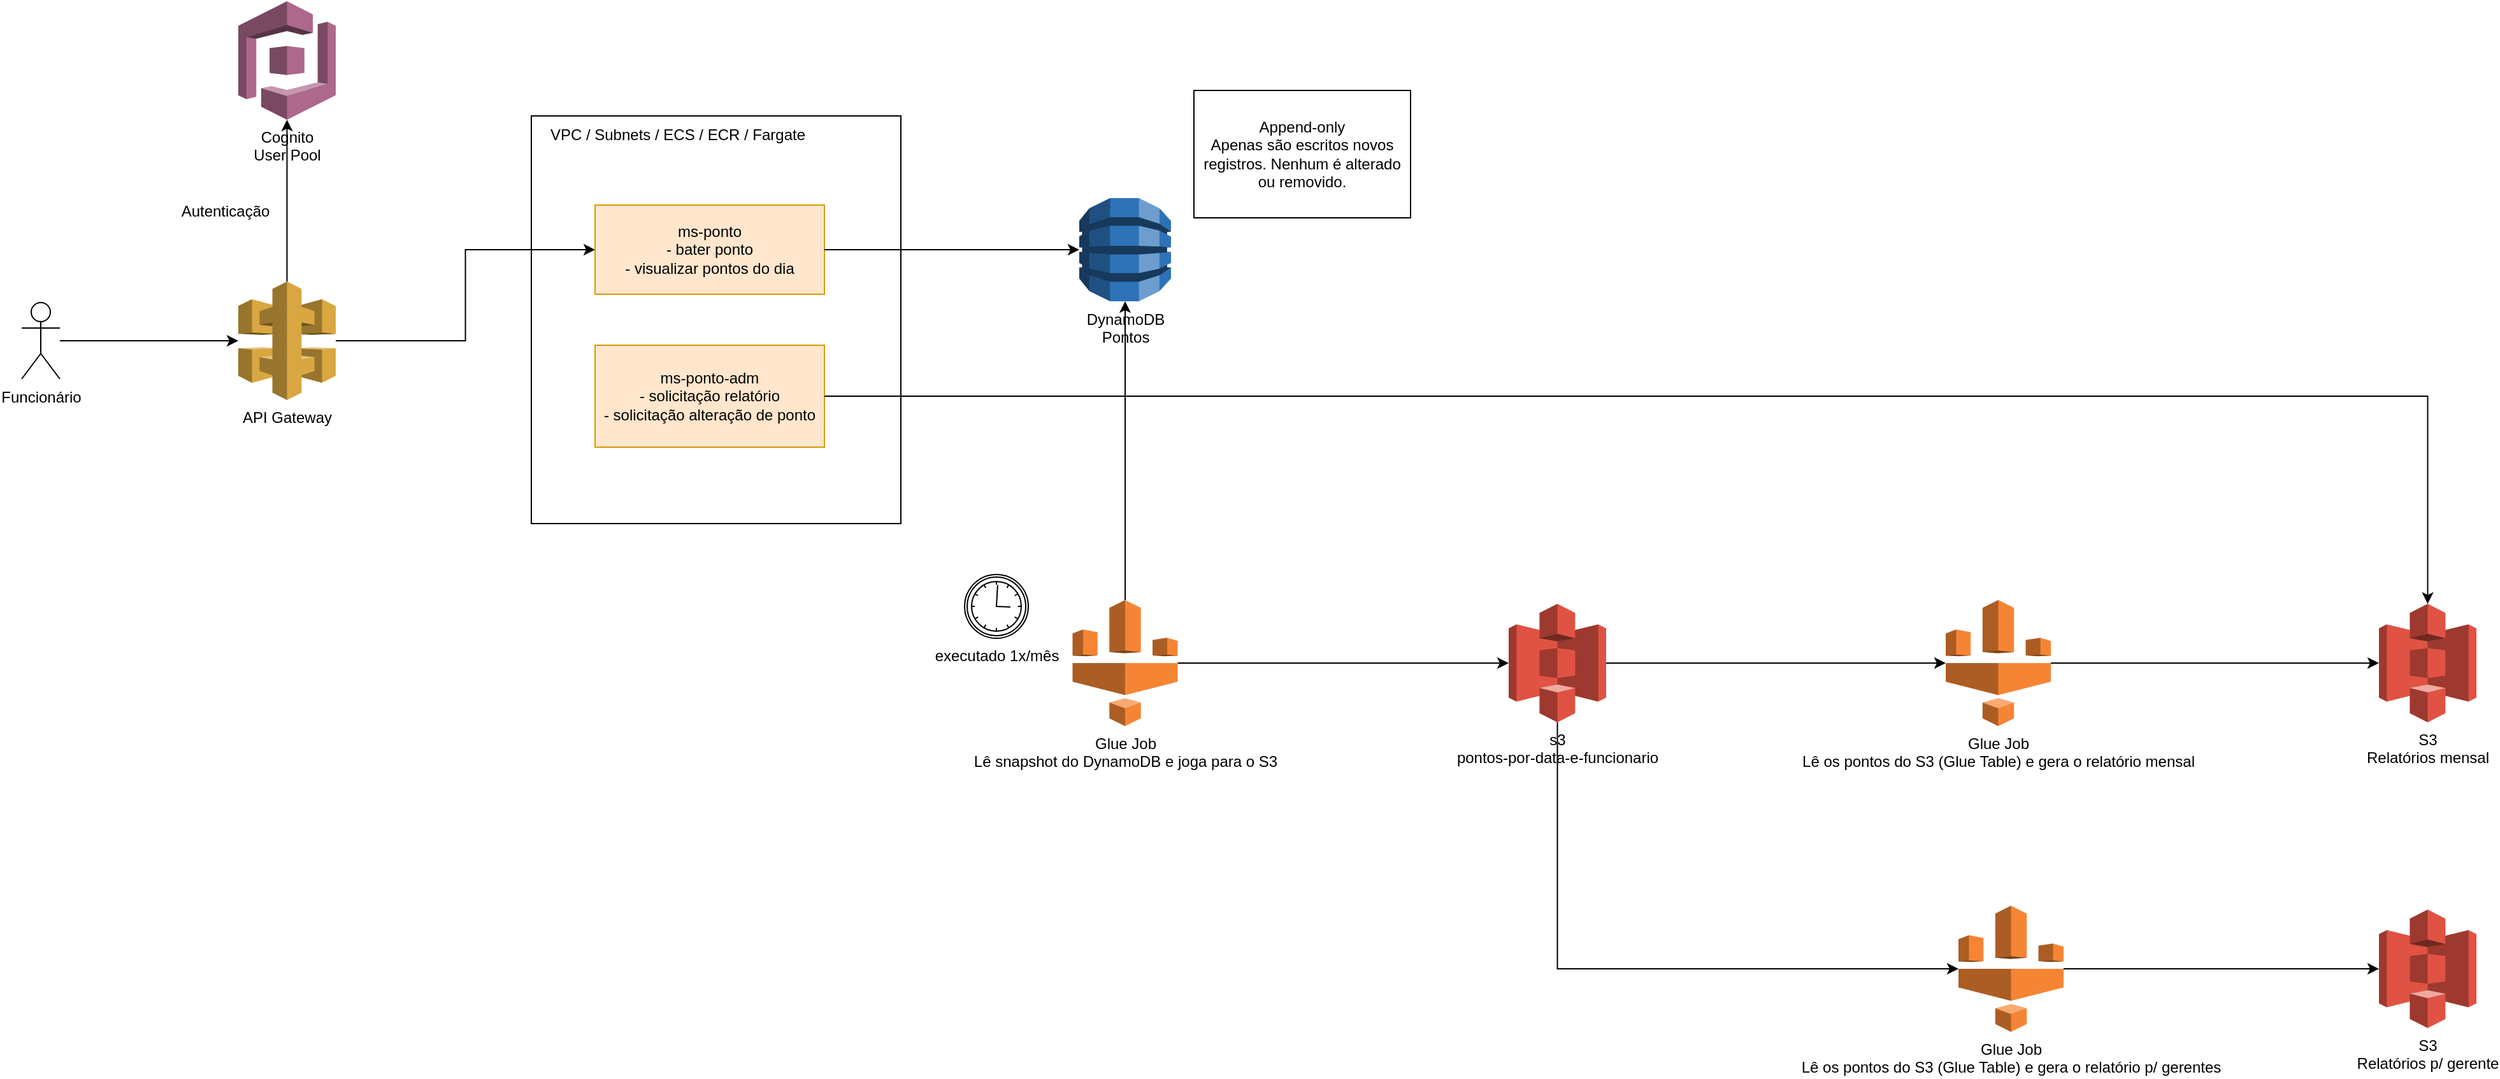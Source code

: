 <mxfile version="24.0.7" type="device">
  <diagram name="Page-1" id="8mGGfwsUY2B6Y7zW4h-k">
    <mxGraphModel dx="1434" dy="1930" grid="1" gridSize="10" guides="1" tooltips="1" connect="1" arrows="1" fold="1" page="1" pageScale="1" pageWidth="850" pageHeight="1100" math="0" shadow="0">
      <root>
        <mxCell id="0" />
        <mxCell id="1" parent="0" />
        <mxCell id="hFWhTKhww-kmGkBQ5SQ--17" style="edgeStyle=orthogonalEdgeStyle;rounded=0;orthogonalLoop=1;jettySize=auto;html=1;" parent="1" source="hFWhTKhww-kmGkBQ5SQ--1" target="hFWhTKhww-kmGkBQ5SQ--3" edge="1">
          <mxGeometry relative="1" as="geometry" />
        </mxCell>
        <mxCell id="hFWhTKhww-kmGkBQ5SQ--1" value="Funcionário" style="shape=umlActor;verticalLabelPosition=bottom;verticalAlign=top;html=1;outlineConnect=0;" parent="1" vertex="1">
          <mxGeometry x="70" y="96.5" width="30" height="60" as="geometry" />
        </mxCell>
        <mxCell id="hFWhTKhww-kmGkBQ5SQ--3" value="API Gateway" style="outlineConnect=0;dashed=0;verticalLabelPosition=bottom;verticalAlign=top;align=center;html=1;shape=mxgraph.aws3.api_gateway;fillColor=#D9A741;gradientColor=none;" parent="1" vertex="1">
          <mxGeometry x="240" y="80" width="76.5" height="93" as="geometry" />
        </mxCell>
        <mxCell id="hFWhTKhww-kmGkBQ5SQ--6" value="Cognito&lt;div&gt;User Pool&lt;/div&gt;" style="outlineConnect=0;dashed=0;verticalLabelPosition=bottom;verticalAlign=top;align=center;html=1;shape=mxgraph.aws3.cognito;fillColor=#AD688B;gradientColor=none;" parent="1" vertex="1">
          <mxGeometry x="240" y="-140" width="76.5" height="93" as="geometry" />
        </mxCell>
        <mxCell id="hFWhTKhww-kmGkBQ5SQ--7" style="edgeStyle=orthogonalEdgeStyle;rounded=0;orthogonalLoop=1;jettySize=auto;html=1;entryX=0.5;entryY=1;entryDx=0;entryDy=0;entryPerimeter=0;" parent="1" source="hFWhTKhww-kmGkBQ5SQ--3" target="hFWhTKhww-kmGkBQ5SQ--6" edge="1">
          <mxGeometry relative="1" as="geometry" />
        </mxCell>
        <mxCell id="hFWhTKhww-kmGkBQ5SQ--10" value="" style="group" parent="1" vertex="1" connectable="0">
          <mxGeometry x="470" y="-50" width="290" height="320" as="geometry" />
        </mxCell>
        <mxCell id="hFWhTKhww-kmGkBQ5SQ--8" value="" style="rounded=0;whiteSpace=wrap;html=1;" parent="hFWhTKhww-kmGkBQ5SQ--10" vertex="1">
          <mxGeometry width="290" height="320" as="geometry" />
        </mxCell>
        <mxCell id="hFWhTKhww-kmGkBQ5SQ--9" value="VPC / Subnets / ECS / ECR / Fargate" style="text;html=1;align=center;verticalAlign=middle;whiteSpace=wrap;rounded=0;" parent="hFWhTKhww-kmGkBQ5SQ--10" vertex="1">
          <mxGeometry width="230" height="30" as="geometry" />
        </mxCell>
        <mxCell id="hFWhTKhww-kmGkBQ5SQ--11" value="ms-ponto&lt;div&gt;- bater ponto&lt;/div&gt;&lt;div&gt;- visualizar pontos do dia&lt;/div&gt;" style="rounded=0;whiteSpace=wrap;html=1;fillColor=#ffe6cc;strokeColor=#d79b00;" parent="hFWhTKhww-kmGkBQ5SQ--10" vertex="1">
          <mxGeometry x="50" y="70" width="180" height="70" as="geometry" />
        </mxCell>
        <mxCell id="hFWhTKhww-kmGkBQ5SQ--16" value="ms-ponto-adm&lt;div&gt;- solicitação relatório&lt;/div&gt;&lt;div&gt;- solicitação alteração de ponto&lt;/div&gt;" style="rounded=0;whiteSpace=wrap;html=1;fillColor=#ffe6cc;strokeColor=#d79b00;" parent="hFWhTKhww-kmGkBQ5SQ--10" vertex="1">
          <mxGeometry x="50" y="180" width="180" height="80" as="geometry" />
        </mxCell>
        <mxCell id="hFWhTKhww-kmGkBQ5SQ--18" value="Autenticação" style="text;html=1;align=center;verticalAlign=middle;whiteSpace=wrap;rounded=0;" parent="1" vertex="1">
          <mxGeometry x="200" y="10" width="60" height="30" as="geometry" />
        </mxCell>
        <mxCell id="hFWhTKhww-kmGkBQ5SQ--20" style="edgeStyle=orthogonalEdgeStyle;rounded=0;orthogonalLoop=1;jettySize=auto;html=1;entryX=0;entryY=0.5;entryDx=0;entryDy=0;" parent="1" source="hFWhTKhww-kmGkBQ5SQ--3" target="hFWhTKhww-kmGkBQ5SQ--11" edge="1">
          <mxGeometry relative="1" as="geometry" />
        </mxCell>
        <mxCell id="hFWhTKhww-kmGkBQ5SQ--22" value="DynamoDB&lt;div&gt;Pontos&lt;/div&gt;" style="outlineConnect=0;dashed=0;verticalLabelPosition=bottom;verticalAlign=top;align=center;html=1;shape=mxgraph.aws3.dynamo_db;fillColor=#2E73B8;gradientColor=none;" parent="1" vertex="1">
          <mxGeometry x="900" y="14.5" width="72" height="81" as="geometry" />
        </mxCell>
        <mxCell id="hFWhTKhww-kmGkBQ5SQ--23" style="edgeStyle=orthogonalEdgeStyle;rounded=0;orthogonalLoop=1;jettySize=auto;html=1;" parent="1" source="hFWhTKhww-kmGkBQ5SQ--11" target="hFWhTKhww-kmGkBQ5SQ--22" edge="1">
          <mxGeometry relative="1" as="geometry" />
        </mxCell>
        <mxCell id="hFWhTKhww-kmGkBQ5SQ--38" style="edgeStyle=orthogonalEdgeStyle;rounded=0;orthogonalLoop=1;jettySize=auto;html=1;" parent="1" source="hFWhTKhww-kmGkBQ5SQ--30" target="hFWhTKhww-kmGkBQ5SQ--37" edge="1">
          <mxGeometry relative="1" as="geometry" />
        </mxCell>
        <mxCell id="hFWhTKhww-kmGkBQ5SQ--30" value="s3&lt;div&gt;pontos-por-data-e-funcionario&lt;/div&gt;" style="outlineConnect=0;dashed=0;verticalLabelPosition=bottom;verticalAlign=top;align=center;html=1;shape=mxgraph.aws3.s3;fillColor=#E05243;gradientColor=none;" parent="1" vertex="1">
          <mxGeometry x="1237" y="333" width="76.5" height="93" as="geometry" />
        </mxCell>
        <mxCell id="hFWhTKhww-kmGkBQ5SQ--35" style="edgeStyle=orthogonalEdgeStyle;rounded=0;orthogonalLoop=1;jettySize=auto;html=1;" parent="1" source="hFWhTKhww-kmGkBQ5SQ--32" target="hFWhTKhww-kmGkBQ5SQ--22" edge="1">
          <mxGeometry relative="1" as="geometry" />
        </mxCell>
        <mxCell id="hFWhTKhww-kmGkBQ5SQ--36" style="edgeStyle=orthogonalEdgeStyle;rounded=0;orthogonalLoop=1;jettySize=auto;html=1;" parent="1" source="hFWhTKhww-kmGkBQ5SQ--32" target="hFWhTKhww-kmGkBQ5SQ--30" edge="1">
          <mxGeometry relative="1" as="geometry" />
        </mxCell>
        <mxCell id="hFWhTKhww-kmGkBQ5SQ--32" value="Glue Job&lt;div&gt;Lê snapshot do DynamoDB e joga para o S3&lt;/div&gt;" style="outlineConnect=0;dashed=0;verticalLabelPosition=bottom;verticalAlign=top;align=center;html=1;shape=mxgraph.aws3.glue;fillColor=#F58534;gradientColor=none;" parent="1" vertex="1">
          <mxGeometry x="894.75" y="330" width="82.5" height="99" as="geometry" />
        </mxCell>
        <mxCell id="hFWhTKhww-kmGkBQ5SQ--37" value="Glue Job&lt;div&gt;Lê os pontos do S3 (Glue Table) e gera o relatório mensal&lt;/div&gt;" style="outlineConnect=0;dashed=0;verticalLabelPosition=bottom;verticalAlign=top;align=center;html=1;shape=mxgraph.aws3.glue;fillColor=#F58534;gradientColor=none;" parent="1" vertex="1">
          <mxGeometry x="1580" y="330" width="82.5" height="99" as="geometry" />
        </mxCell>
        <mxCell id="hFWhTKhww-kmGkBQ5SQ--39" value="S3&lt;div&gt;Relatórios mensal&lt;/div&gt;" style="outlineConnect=0;dashed=0;verticalLabelPosition=bottom;verticalAlign=top;align=center;html=1;shape=mxgraph.aws3.s3;fillColor=#E05243;gradientColor=none;" parent="1" vertex="1">
          <mxGeometry x="1920" y="333" width="76.5" height="93" as="geometry" />
        </mxCell>
        <mxCell id="hFWhTKhww-kmGkBQ5SQ--40" style="edgeStyle=orthogonalEdgeStyle;rounded=0;orthogonalLoop=1;jettySize=auto;html=1;entryX=0;entryY=0.5;entryDx=0;entryDy=0;entryPerimeter=0;" parent="1" source="hFWhTKhww-kmGkBQ5SQ--37" target="hFWhTKhww-kmGkBQ5SQ--39" edge="1">
          <mxGeometry relative="1" as="geometry" />
        </mxCell>
        <mxCell id="hFWhTKhww-kmGkBQ5SQ--41" value="executado 1x/mês" style="points=[[0.145,0.145,0],[0.5,0,0],[0.855,0.145,0],[1,0.5,0],[0.855,0.855,0],[0.5,1,0],[0.145,0.855,0],[0,0.5,0]];shape=mxgraph.bpmn.event;html=1;verticalLabelPosition=bottom;labelBackgroundColor=#ffffff;verticalAlign=top;align=center;perimeter=ellipsePerimeter;outlineConnect=0;aspect=fixed;outline=catching;symbol=timer;" parent="1" vertex="1">
          <mxGeometry x="810" y="310" width="50" height="50" as="geometry" />
        </mxCell>
        <mxCell id="hFWhTKhww-kmGkBQ5SQ--46" style="edgeStyle=orthogonalEdgeStyle;rounded=0;orthogonalLoop=1;jettySize=auto;html=1;" parent="1" source="hFWhTKhww-kmGkBQ5SQ--42" target="hFWhTKhww-kmGkBQ5SQ--45" edge="1">
          <mxGeometry relative="1" as="geometry" />
        </mxCell>
        <mxCell id="hFWhTKhww-kmGkBQ5SQ--42" value="Glue Job&lt;div&gt;Lê os pontos do S3 (Glue Table) e gera o relatório p/ gerentes&lt;/div&gt;" style="outlineConnect=0;dashed=0;verticalLabelPosition=bottom;verticalAlign=top;align=center;html=1;shape=mxgraph.aws3.glue;fillColor=#F58534;gradientColor=none;" parent="1" vertex="1">
          <mxGeometry x="1590" y="570" width="82.5" height="99" as="geometry" />
        </mxCell>
        <mxCell id="hFWhTKhww-kmGkBQ5SQ--43" value="Append-only&lt;div&gt;Apenas são escritos novos registros. Nenhum é alterado ou removido.&lt;/div&gt;" style="rounded=0;whiteSpace=wrap;html=1;" parent="1" vertex="1">
          <mxGeometry x="990" y="-70" width="170" height="100" as="geometry" />
        </mxCell>
        <mxCell id="hFWhTKhww-kmGkBQ5SQ--44" style="edgeStyle=orthogonalEdgeStyle;rounded=0;orthogonalLoop=1;jettySize=auto;html=1;entryX=0;entryY=0.5;entryDx=0;entryDy=0;entryPerimeter=0;" parent="1" source="hFWhTKhww-kmGkBQ5SQ--30" target="hFWhTKhww-kmGkBQ5SQ--42" edge="1">
          <mxGeometry relative="1" as="geometry">
            <Array as="points">
              <mxPoint x="1275" y="620" />
            </Array>
          </mxGeometry>
        </mxCell>
        <mxCell id="hFWhTKhww-kmGkBQ5SQ--45" value="S3&lt;div&gt;Relatórios p/ gerente&lt;/div&gt;" style="outlineConnect=0;dashed=0;verticalLabelPosition=bottom;verticalAlign=top;align=center;html=1;shape=mxgraph.aws3.s3;fillColor=#E05243;gradientColor=none;" parent="1" vertex="1">
          <mxGeometry x="1920" y="573" width="76.5" height="93" as="geometry" />
        </mxCell>
        <mxCell id="hFWhTKhww-kmGkBQ5SQ--47" style="edgeStyle=orthogonalEdgeStyle;rounded=0;orthogonalLoop=1;jettySize=auto;html=1;" parent="1" source="hFWhTKhww-kmGkBQ5SQ--16" target="hFWhTKhww-kmGkBQ5SQ--39" edge="1">
          <mxGeometry relative="1" as="geometry" />
        </mxCell>
      </root>
    </mxGraphModel>
  </diagram>
</mxfile>
